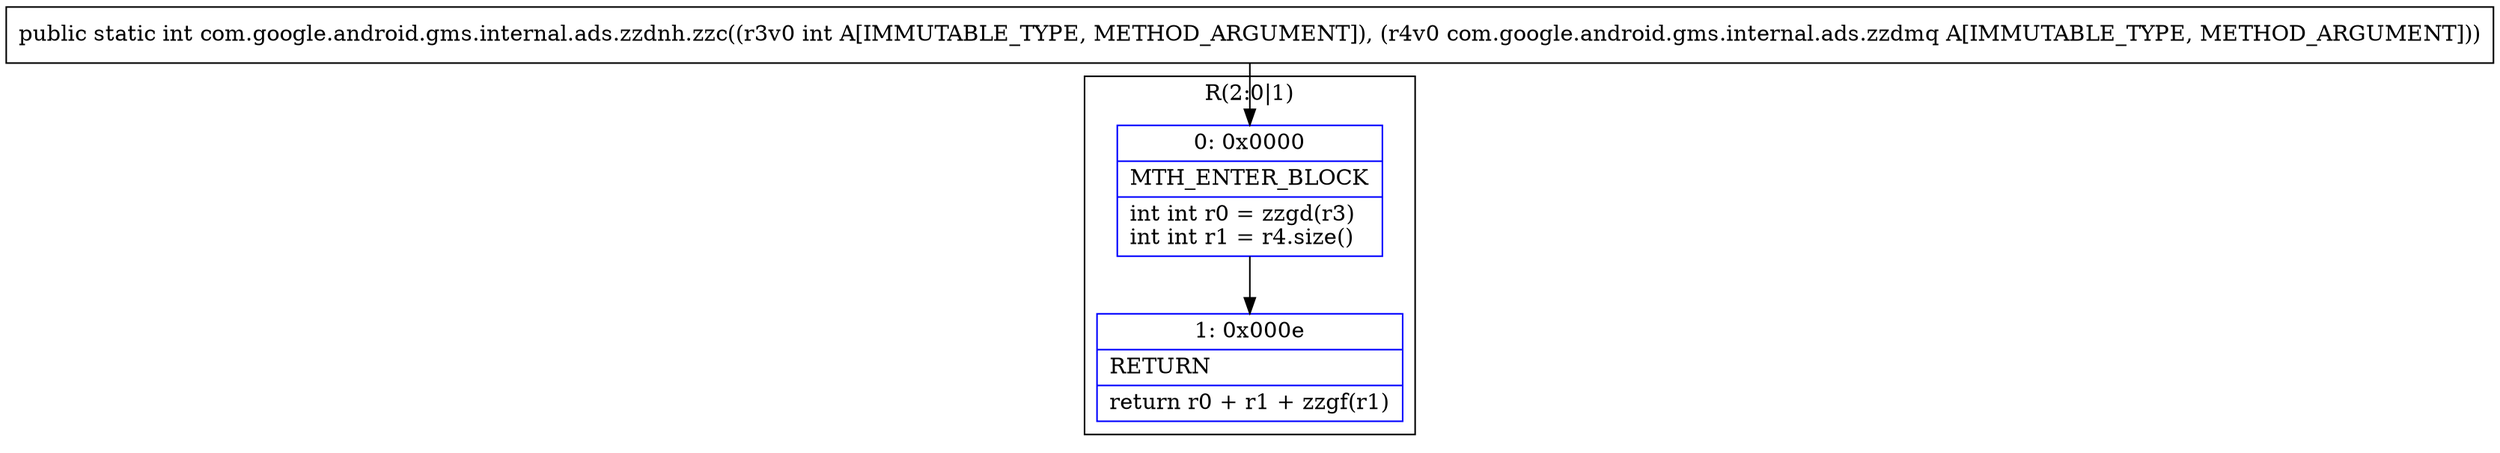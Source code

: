 digraph "CFG forcom.google.android.gms.internal.ads.zzdnh.zzc(ILcom\/google\/android\/gms\/internal\/ads\/zzdmq;)I" {
subgraph cluster_Region_40262101 {
label = "R(2:0|1)";
node [shape=record,color=blue];
Node_0 [shape=record,label="{0\:\ 0x0000|MTH_ENTER_BLOCK\l|int int r0 = zzgd(r3)\lint int r1 = r4.size()\l}"];
Node_1 [shape=record,label="{1\:\ 0x000e|RETURN\l|return r0 + r1 + zzgf(r1)\l}"];
}
MethodNode[shape=record,label="{public static int com.google.android.gms.internal.ads.zzdnh.zzc((r3v0 int A[IMMUTABLE_TYPE, METHOD_ARGUMENT]), (r4v0 com.google.android.gms.internal.ads.zzdmq A[IMMUTABLE_TYPE, METHOD_ARGUMENT])) }"];
MethodNode -> Node_0;
Node_0 -> Node_1;
}

